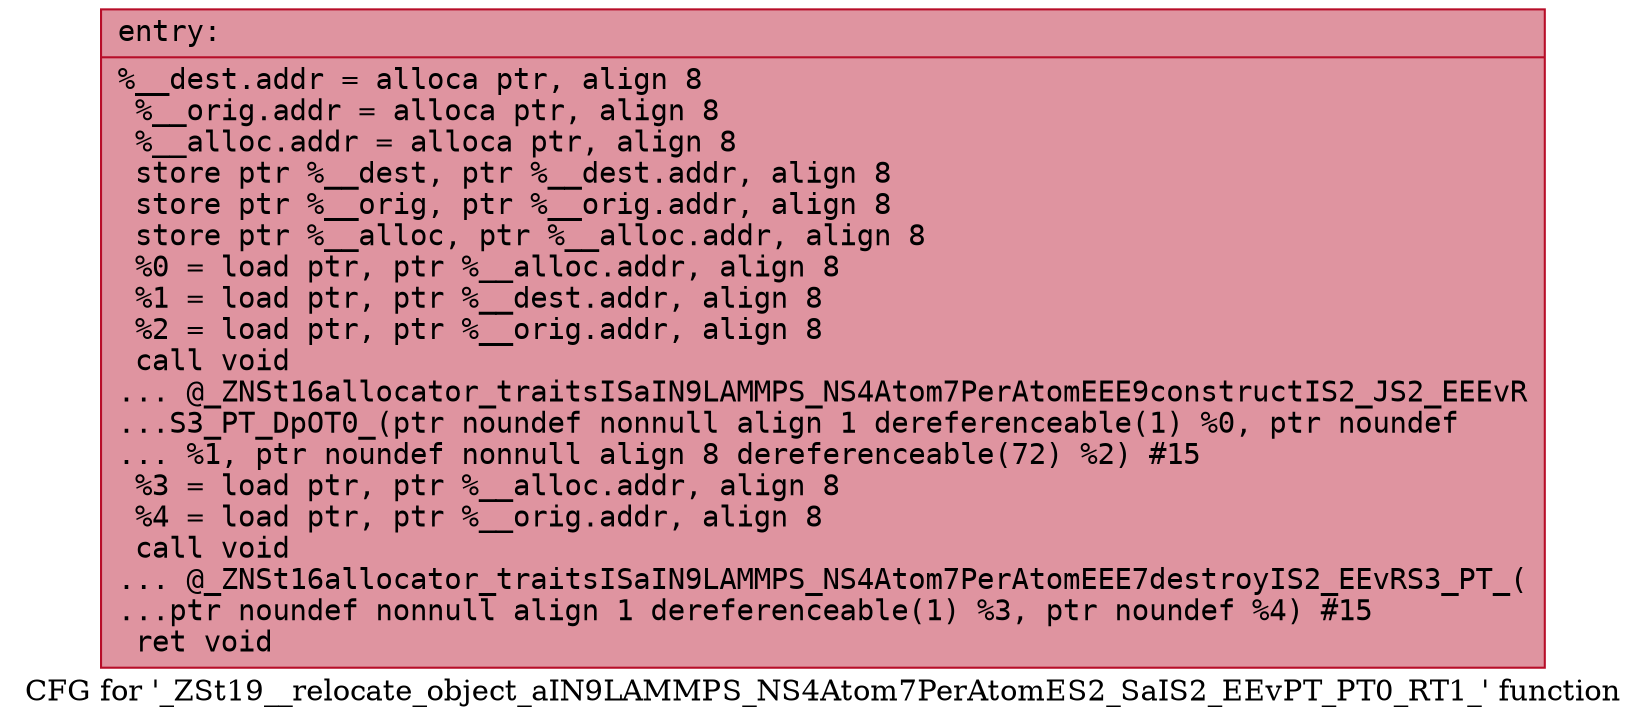 digraph "CFG for '_ZSt19__relocate_object_aIN9LAMMPS_NS4Atom7PerAtomES2_SaIS2_EEvPT_PT0_RT1_' function" {
	label="CFG for '_ZSt19__relocate_object_aIN9LAMMPS_NS4Atom7PerAtomES2_SaIS2_EEvPT_PT0_RT1_' function";

	Node0x55aea9235ce0 [shape=record,color="#b70d28ff", style=filled, fillcolor="#b70d2870" fontname="Courier",label="{entry:\l|  %__dest.addr = alloca ptr, align 8\l  %__orig.addr = alloca ptr, align 8\l  %__alloc.addr = alloca ptr, align 8\l  store ptr %__dest, ptr %__dest.addr, align 8\l  store ptr %__orig, ptr %__orig.addr, align 8\l  store ptr %__alloc, ptr %__alloc.addr, align 8\l  %0 = load ptr, ptr %__alloc.addr, align 8\l  %1 = load ptr, ptr %__dest.addr, align 8\l  %2 = load ptr, ptr %__orig.addr, align 8\l  call void\l... @_ZNSt16allocator_traitsISaIN9LAMMPS_NS4Atom7PerAtomEEE9constructIS2_JS2_EEEvR\l...S3_PT_DpOT0_(ptr noundef nonnull align 1 dereferenceable(1) %0, ptr noundef\l... %1, ptr noundef nonnull align 8 dereferenceable(72) %2) #15\l  %3 = load ptr, ptr %__alloc.addr, align 8\l  %4 = load ptr, ptr %__orig.addr, align 8\l  call void\l... @_ZNSt16allocator_traitsISaIN9LAMMPS_NS4Atom7PerAtomEEE7destroyIS2_EEvRS3_PT_(\l...ptr noundef nonnull align 1 dereferenceable(1) %3, ptr noundef %4) #15\l  ret void\l}"];
}
